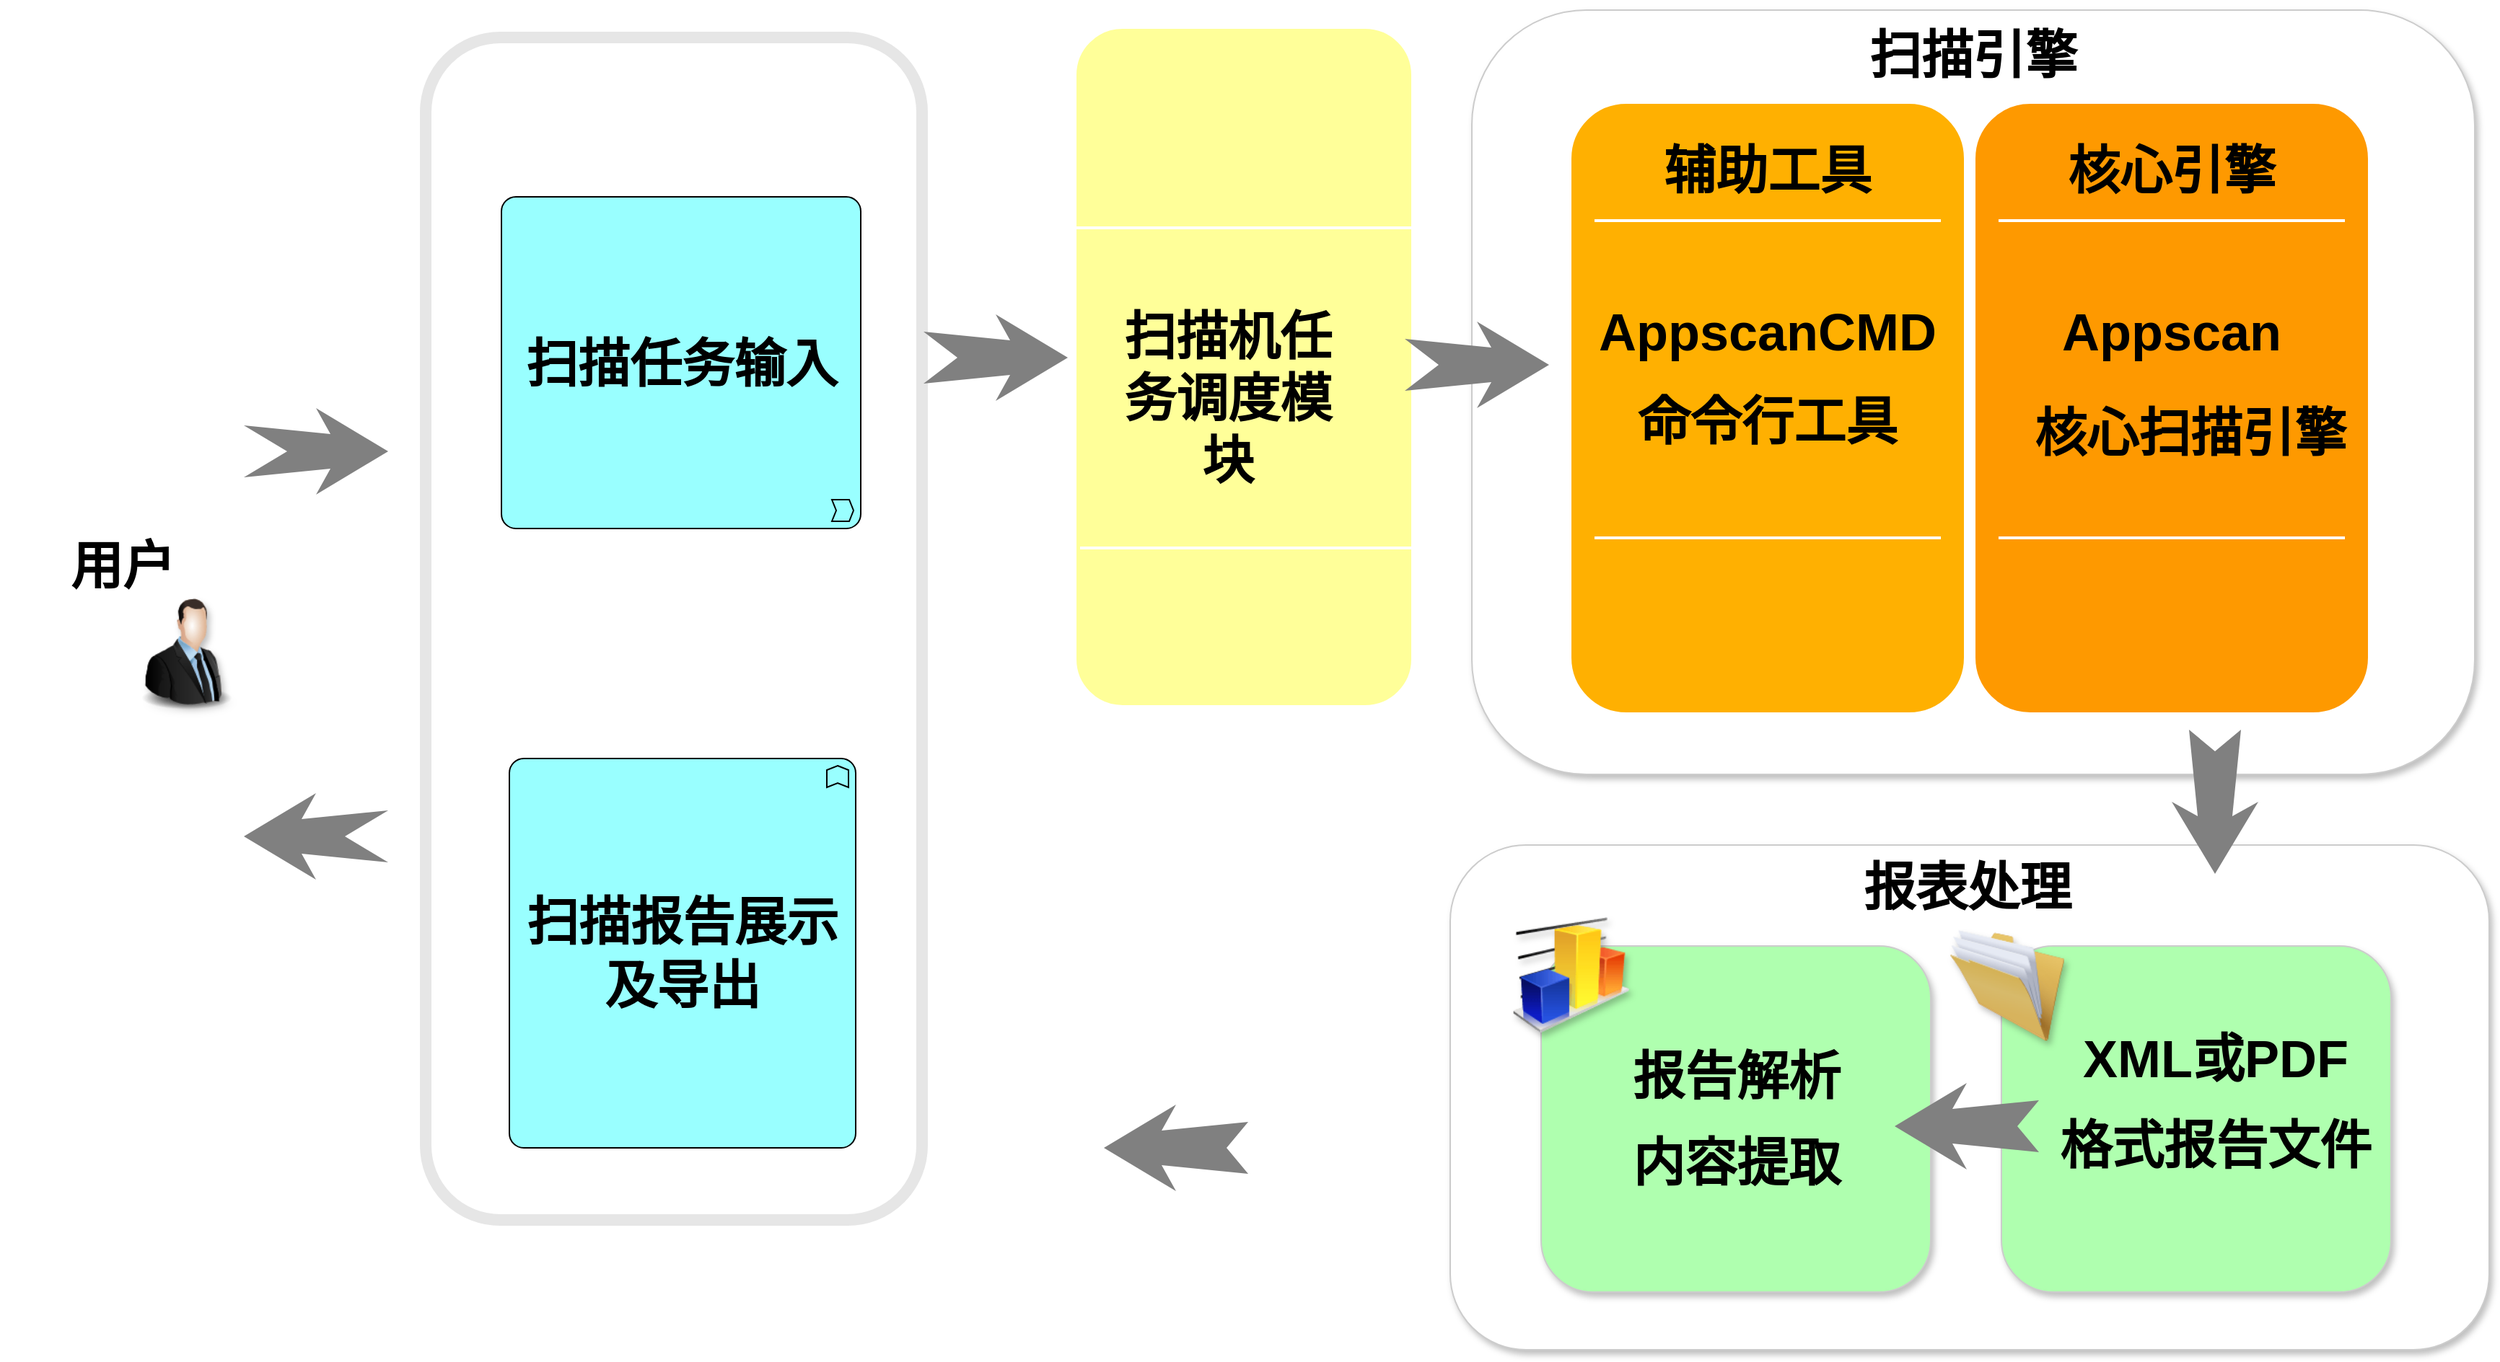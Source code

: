 <mxfile version="10.6.9" type="github"><diagram name="Page-1" id="12e1b939-464a-85fe-373e-61e167be1490"><mxGraphModel dx="3753.5" dy="990" grid="1" gridSize="10" guides="1" tooltips="1" connect="1" arrows="1" fold="1" page="1" pageScale="1.5" pageWidth="1169" pageHeight="826" background="#ffffff" math="0" shadow="0"><root><mxCell id="0"/><mxCell id="1" parent="0"/><mxCell id="60da8b9f42644d3a-17" value="" style="whiteSpace=wrap;html=1;rounded=1;shadow=0;strokeWidth=8;fontSize=20;align=center;fillColor=#FFFF99;strokeColor=#FFFFFF;" parent="1" vertex="1"><mxGeometry x="727" y="220" width="240" height="477" as="geometry"/></mxCell><mxCell id="TlwHoyrkWdR8v4UdYtKy-23" value="" style="rounded=1;whiteSpace=wrap;html=1;shadow=1;strokeColor=#CCCCCC;fillColor=#FFFFFF;" parent="1" vertex="1"><mxGeometry x="990" y="790" width="720" height="350" as="geometry"/></mxCell><mxCell id="TlwHoyrkWdR8v4UdYtKy-37" value="" style="rounded=1;whiteSpace=wrap;html=1;shadow=1;strokeColor=#CCCCCC;fillColor=#AFFFAF;" parent="1" vertex="1"><mxGeometry x="1372" y="860" width="270" height="240" as="geometry"/></mxCell><mxCell id="TlwHoyrkWdR8v4UdYtKy-43" value="" style="rounded=1;whiteSpace=wrap;html=1;shadow=1;strokeColor=#CCCCCC;fillColor=#AFFFAF;" parent="1" vertex="1"><mxGeometry x="1053" y="860" width="270" height="240" as="geometry"/></mxCell><mxCell id="TlwHoyrkWdR8v4UdYtKy-20" value="" style="rounded=1;whiteSpace=wrap;html=1;shadow=1;strokeColor=#CCCCCC;fillColor=#FFFFFF;" parent="1" vertex="1"><mxGeometry x="1005" y="211" width="695" height="530" as="geometry"/></mxCell><mxCell id="60da8b9f42644d3a-18" value="CONVERT" style="text;html=1;strokeColor=none;fillColor=none;align=center;verticalAlign=middle;whiteSpace=wrap;rounded=0;shadow=0;fontSize=27;fontColor=#FFFFFF;fontStyle=1" parent="1" vertex="1"><mxGeometry x="169" y="305" width="280" height="60" as="geometry"/></mxCell><mxCell id="60da8b9f42644d3a-20" value="" style="line;strokeWidth=2;html=1;rounded=0;shadow=0;fontSize=27;align=center;fillColor=none;strokeColor=#FFFFFF;" parent="1" vertex="1"><mxGeometry x="652" y="440" width="240" as="geometry"/></mxCell><mxCell id="60da8b9f42644d3a-21" value="" style="line;strokeWidth=2;html=1;rounded=0;shadow=0;fontSize=27;align=center;fillColor=none;strokeColor=#FFFFFF;" parent="1" vertex="1"><mxGeometry x="733.5" y="498" width="240" height="172" as="geometry"/></mxCell><mxCell id="60da8b9f42644d3a-24" value="" style="whiteSpace=wrap;html=1;rounded=1;shadow=0;strokeWidth=8;fontSize=20;align=center;fillColor=#FFB001;strokeColor=#FFFFFF;" parent="1" vertex="1"><mxGeometry x="1070" y="272" width="280" height="430" as="geometry"/></mxCell><mxCell id="60da8b9f42644d3a-25" value="&lt;font style=&quot;font-size: 36px&quot; color=&quot;#000000&quot;&gt;辅助工具&lt;/font&gt;" style="text;html=1;strokeColor=none;fillColor=none;align=center;verticalAlign=middle;whiteSpace=wrap;rounded=0;shadow=0;fontSize=27;fontColor=#FFFFFF;fontStyle=1" parent="1" vertex="1"><mxGeometry x="1070" y="292" width="280" height="60" as="geometry"/></mxCell><mxCell id="60da8b9f42644d3a-26" value="&lt;h1&gt;&lt;font style=&quot;font-size: 36px&quot; color=&quot;#000000&quot;&gt;AppscanCMD&lt;/font&gt;&lt;/h1&gt;&lt;h1&gt;&lt;font style=&quot;font-size: 36px&quot; color=&quot;#000000&quot;&gt;命令行工具&lt;/font&gt;&lt;/h1&gt;" style="text;html=1;strokeColor=none;fillColor=none;align=center;verticalAlign=middle;whiteSpace=wrap;rounded=0;shadow=0;fontSize=14;fontColor=#FFFFFF;" parent="1" vertex="1"><mxGeometry x="1070" y="305" width="280" height="320" as="geometry"/></mxCell><mxCell id="60da8b9f42644d3a-27" value="" style="line;strokeWidth=2;html=1;rounded=0;shadow=0;fontSize=27;align=center;fillColor=none;strokeColor=#FFFFFF;" parent="1" vertex="1"><mxGeometry x="1090" y="352" width="240" height="10" as="geometry"/></mxCell><mxCell id="TlwHoyrkWdR8v4UdYtKy-16" value="" style="line;strokeWidth=2;html=1;rounded=0;shadow=0;fontSize=27;align=center;fillColor=none;strokeColor=#FFFFFF;" parent="1" vertex="1"><mxGeometry x="1090" y="262" width="240" height="10" as="geometry"/></mxCell><mxCell id="60da8b9f42644d3a-28" value="" style="line;strokeWidth=2;html=1;rounded=0;shadow=0;fontSize=27;align=center;fillColor=none;strokeColor=#FFFFFF;" parent="1" vertex="1"><mxGeometry x="1090" y="572" width="240" height="10" as="geometry"/></mxCell><mxCell id="60da8b9f42644d3a-31" value="" style="whiteSpace=wrap;html=1;rounded=1;shadow=0;strokeWidth=8;fontSize=20;align=center;fillColor=#FE9900;strokeColor=#FFFFFF;" parent="1" vertex="1"><mxGeometry x="1350" y="272" width="280" height="430" as="geometry"/></mxCell><mxCell id="60da8b9f42644d3a-32" value="&lt;font style=&quot;font-size: 36px&quot; color=&quot;#000000&quot;&gt;核心引擎&lt;/font&gt;" style="text;html=1;strokeColor=none;fillColor=none;align=center;verticalAlign=middle;whiteSpace=wrap;rounded=0;shadow=0;fontSize=27;fontColor=#FFFFFF;fontStyle=1" parent="1" vertex="1"><mxGeometry x="1350" y="292" width="280" height="60" as="geometry"/></mxCell><mxCell id="60da8b9f42644d3a-34" value="" style="line;strokeWidth=2;html=1;rounded=0;shadow=0;fontSize=27;align=center;fillColor=none;strokeColor=#FFFFFF;" parent="1" vertex="1"><mxGeometry x="1370" y="352" width="240" height="10" as="geometry"/></mxCell><mxCell id="60da8b9f42644d3a-35" value="" style="line;strokeWidth=2;html=1;rounded=0;shadow=0;fontSize=27;align=center;fillColor=none;strokeColor=#FFFFFF;" parent="1" vertex="1"><mxGeometry x="1370" y="572" width="240" height="10" as="geometry"/></mxCell><mxCell id="60da8b9f42644d3a-37" value="" style="html=1;shadow=0;dashed=0;align=center;verticalAlign=middle;shape=mxgraph.arrows2.stylisedArrow;dy=0.6;dx=40;notch=15;feather=0.4;rounded=0;strokeWidth=1;fontSize=27;strokeColor=none;fillColor=#808080;rotation=90;direction=east;" parent="1" vertex="1"><mxGeometry x="1470" y="730" width="100" height="60" as="geometry"/></mxCell><mxCell id="TlwHoyrkWdR8v4UdYtKy-1" value="" style="image;html=1;labelBackgroundColor=#ffffff;image=img/lib/clip_art/finance/Graph_128x128.png;shadow=1;" parent="1" vertex="1"><mxGeometry x="1008.5" y="840" width="130" height="80" as="geometry"/></mxCell><mxCell id="TlwHoyrkWdR8v4UdYtKy-6" value="" style="image;html=1;labelBackgroundColor=#ffffff;image=img/lib/clip_art/people/Suit_Man_128x128.png;shadow=1;strokeColor=#A585FF;fillColor=#99FF9C;" parent="1" vertex="1"><mxGeometry x="74" y="617" width="80" height="80" as="geometry"/></mxCell><mxCell id="TlwHoyrkWdR8v4UdYtKy-15" value="&lt;h1&gt;&lt;font style=&quot;font-size: 36px&quot;&gt;Appscan&lt;/font&gt;&lt;/h1&gt;" style="text;html=1;strokeColor=none;fillColor=none;align=center;verticalAlign=middle;whiteSpace=wrap;rounded=0;shadow=1;" parent="1" vertex="1"><mxGeometry x="1355" y="364" width="270" height="140" as="geometry"/></mxCell><mxCell id="TlwHoyrkWdR8v4UdYtKy-29" value="&lt;h1&gt;&lt;font style=&quot;font-size: 36px&quot;&gt;扫描引擎&lt;/font&gt;&lt;/h1&gt;" style="text;html=1;strokeColor=none;fillColor=none;align=center;verticalAlign=middle;whiteSpace=wrap;rounded=0;shadow=1;" parent="1" vertex="1"><mxGeometry x="1173" y="232" width="359" height="20" as="geometry"/></mxCell><mxCell id="TlwHoyrkWdR8v4UdYtKy-41" value="&lt;h1&gt;&lt;font style=&quot;font-size: 36px&quot;&gt;报表处理&lt;/font&gt;&lt;/h1&gt;" style="text;html=1;strokeColor=none;fillColor=none;align=center;verticalAlign=middle;whiteSpace=wrap;rounded=0;shadow=1;" parent="1" vertex="1"><mxGeometry x="1168.5" y="809" width="359" height="20" as="geometry"/></mxCell><mxCell id="TlwHoyrkWdR8v4UdYtKy-44" value="&lt;h1&gt;&lt;font style=&quot;font-size: 36px&quot;&gt;XML或PDF&lt;/font&gt;&lt;/h1&gt;&lt;h1&gt;&lt;font style=&quot;font-size: 36px&quot;&gt;格式报告文件&lt;/font&gt;&lt;/h1&gt;" style="text;html=1;strokeColor=none;fillColor=none;align=center;verticalAlign=middle;whiteSpace=wrap;rounded=0;shadow=1;" parent="1" vertex="1"><mxGeometry x="1341" y="955" width="359" height="25" as="geometry"/></mxCell><mxCell id="TlwHoyrkWdR8v4UdYtKy-45" value="&lt;h1&gt;&lt;font style=&quot;font-size: 36px&quot;&gt;报告解析&lt;/font&gt;&lt;/h1&gt;&lt;h1&gt;&lt;font style=&quot;font-size: 36px&quot;&gt;内容提取&lt;/font&gt;&lt;br&gt;&lt;/h1&gt;" style="text;html=1;strokeColor=none;fillColor=none;align=center;verticalAlign=middle;whiteSpace=wrap;rounded=0;shadow=1;" parent="1" vertex="1"><mxGeometry x="1008.5" y="970" width="359" height="20" as="geometry"/></mxCell><mxCell id="TlwHoyrkWdR8v4UdYtKy-48" value="" style="image;html=1;labelBackgroundColor=#ffffff;image=img/lib/clip_art/general/Full_Folder_128x128.png;shadow=1;strokeColor=#CCCCCC;fillColor=#CCFFFF;" parent="1" vertex="1"><mxGeometry x="1336" y="847.5" width="80" height="80" as="geometry"/></mxCell><mxCell id="TlwHoyrkWdR8v4UdYtKy-51" value="" style="html=1;shadow=0;dashed=0;align=center;verticalAlign=middle;shape=mxgraph.arrows2.stylisedArrow;dy=0.6;dx=40;notch=15;feather=0.4;rounded=0;strokeWidth=1;fontSize=27;strokeColor=none;fillColor=#808080;rotation=90;direction=south;" parent="1" vertex="1"><mxGeometry x="1318" y="935" width="60" height="100" as="geometry"/></mxCell><mxCell id="60da8b9f42644d3a-23" value="" style="html=1;shadow=0;dashed=0;align=center;verticalAlign=middle;shape=mxgraph.arrows2.stylisedArrow;dy=0.6;dx=40;notch=23.5;feather=0.4;rounded=0;strokeWidth=1;fontSize=27;strokeColor=none;fillColor=#808080;" parent="1" vertex="1"><mxGeometry x="958.5" y="427" width="100" height="60" as="geometry"/></mxCell><mxCell id="TlwHoyrkWdR8v4UdYtKy-54" value="" style="line;strokeWidth=2;html=1;rounded=0;shadow=0;fontSize=27;align=center;fillColor=none;strokeColor=#FFFFFF;" parent="1" vertex="1"><mxGeometry x="727" y="276" width="240" height="172" as="geometry"/></mxCell><mxCell id="TlwHoyrkWdR8v4UdYtKy-56" value="&lt;h1&gt;&lt;font color=&quot;#000000&quot; style=&quot;font-size: 36px&quot;&gt;&lt;font&gt;扫描机任务&lt;/font&gt;调度模块&lt;/font&gt;&lt;/h1&gt;&lt;h1&gt;&lt;br&gt;&lt;/h1&gt;" style="text;html=1;strokeColor=none;fillColor=none;align=center;verticalAlign=middle;whiteSpace=wrap;rounded=0;shadow=0;fontSize=14;fontColor=#FFFFFF;direction=south;" parent="1" vertex="1"><mxGeometry x="752" y="350" width="168" height="312" as="geometry"/></mxCell><mxCell id="TlwHoyrkWdR8v4UdYtKy-61" value="&lt;h1&gt;&lt;font color=&quot;#000000&quot; style=&quot;font-size: 36px&quot;&gt;用户&lt;/font&gt;&lt;/h1&gt;" style="text;html=1;strokeColor=none;fillColor=none;align=center;verticalAlign=middle;whiteSpace=wrap;rounded=0;shadow=0;fontSize=14;fontColor=#FFFFFF;direction=south;" parent="1" vertex="1"><mxGeometry x="-14" y="437" width="168" height="317" as="geometry"/></mxCell><mxCell id="TlwHoyrkWdR8v4UdYtKy-62" value="" style="whiteSpace=wrap;html=1;rounded=1;shadow=0;strokeWidth=8;fontSize=20;align=center;fillColor=#FFFFFF;strokeColor=#E6E6E6;" parent="1" vertex="1"><mxGeometry x="280" y="230" width="344" height="820" as="geometry"/></mxCell><mxCell id="TlwHoyrkWdR8v4UdYtKy-63" value="" style="line;strokeWidth=2;html=1;rounded=0;shadow=0;fontSize=27;align=center;fillColor=none;strokeColor=#FFFFFF;" parent="1" vertex="1"><mxGeometry x="309" y="745" width="240" as="geometry"/></mxCell><mxCell id="TlwHoyrkWdR8v4UdYtKy-64" value="" style="line;strokeWidth=2;html=1;rounded=0;shadow=0;fontSize=27;align=center;fillColor=none;strokeColor=#FFFFFF;" parent="1" vertex="1"><mxGeometry x="332" y="893" width="240" height="172" as="geometry"/></mxCell><mxCell id="TlwHoyrkWdR8v4UdYtKy-65" value="" style="line;strokeWidth=2;html=1;rounded=0;shadow=0;fontSize=27;align=center;fillColor=none;strokeColor=#FFFFFF;" parent="1" vertex="1"><mxGeometry x="328.5" y="448" width="241" height="172" as="geometry"/></mxCell><mxCell id="TlwHoyrkWdR8v4UdYtKy-74" value="" style="html=1;shadow=0;dashed=0;align=center;verticalAlign=middle;shape=mxgraph.arrows2.stylisedArrow;dy=0.6;dx=40;notch=15;feather=0.4;rounded=0;strokeWidth=1;fontSize=27;strokeColor=none;fillColor=#808080;rotation=90;direction=south;" parent="1" vertex="1"><mxGeometry x="770" y="950" width="60" height="100" as="geometry"/></mxCell><mxCell id="TlwHoyrkWdR8v4UdYtKy-77" value="&lt;h1&gt;&lt;font style=&quot;font-size: 36px&quot;&gt;扫描任务输入&lt;/font&gt;&lt;/h1&gt;" style="html=1;whiteSpace=wrap;fillColor=#99FFFF;strokeColor=#000000;shape=mxgraph.archimate3.application;appType=func;archiType=rounded;fontSize=14;direction=south;" parent="1" vertex="1"><mxGeometry x="332.5" y="340.5" width="249" height="230" as="geometry"/></mxCell><mxCell id="TlwHoyrkWdR8v4UdYtKy-78" value="&lt;h1&gt;&lt;font style=&quot;font-size: 36px&quot;&gt;扫描报告展示及导出&lt;/font&gt;&lt;/h1&gt;" style="html=1;whiteSpace=wrap;fillColor=#99FFFF;strokeColor=#000000;shape=mxgraph.archimate3.application;appType=func;archiType=rounded;fontSize=14;" parent="1" vertex="1"><mxGeometry x="338" y="730" width="240" height="270" as="geometry"/></mxCell><mxCell id="TlwHoyrkWdR8v4UdYtKy-88" value="&lt;h1&gt;&lt;font style=&quot;font-size: 36px&quot;&gt;核心扫描引擎&lt;/font&gt;&lt;/h1&gt;" style="text;html=1;strokeColor=none;fillColor=none;align=center;verticalAlign=middle;whiteSpace=wrap;rounded=0;shadow=1;" parent="1" vertex="1"><mxGeometry x="1367.5" y="434" width="270" height="140" as="geometry"/></mxCell><mxCell id="TlwHoyrkWdR8v4UdYtKy-89" value="" style="html=1;shadow=0;dashed=0;align=center;verticalAlign=middle;shape=mxgraph.arrows2.stylisedArrow;dy=0.6;dx=40;notch=23.5;feather=0.4;rounded=0;strokeWidth=1;fontSize=27;strokeColor=none;fillColor=#808080;" parent="1" vertex="1"><mxGeometry x="625" y="422" width="100" height="60" as="geometry"/></mxCell><mxCell id="TlwHoyrkWdR8v4UdYtKy-91" value="" style="html=1;shadow=0;dashed=0;align=center;verticalAlign=middle;shape=mxgraph.arrows2.stylisedArrow;dy=0.6;dx=40;notch=30;feather=0.4;rounded=0;strokeWidth=1;fontSize=27;strokeColor=none;fillColor=#808080;" parent="1" vertex="1"><mxGeometry x="154" y="487" width="100" height="60" as="geometry"/></mxCell><mxCell id="TlwHoyrkWdR8v4UdYtKy-92" value="" style="html=1;shadow=0;dashed=0;align=center;verticalAlign=middle;shape=mxgraph.arrows2.stylisedArrow;dy=0.6;dx=40;notch=30;feather=0.4;rounded=0;strokeWidth=1;fontSize=27;strokeColor=none;fillColor=#808080;direction=west;" parent="1" vertex="1"><mxGeometry x="154" y="754" width="100" height="60" as="geometry"/></mxCell></root></mxGraphModel></diagram></mxfile>
